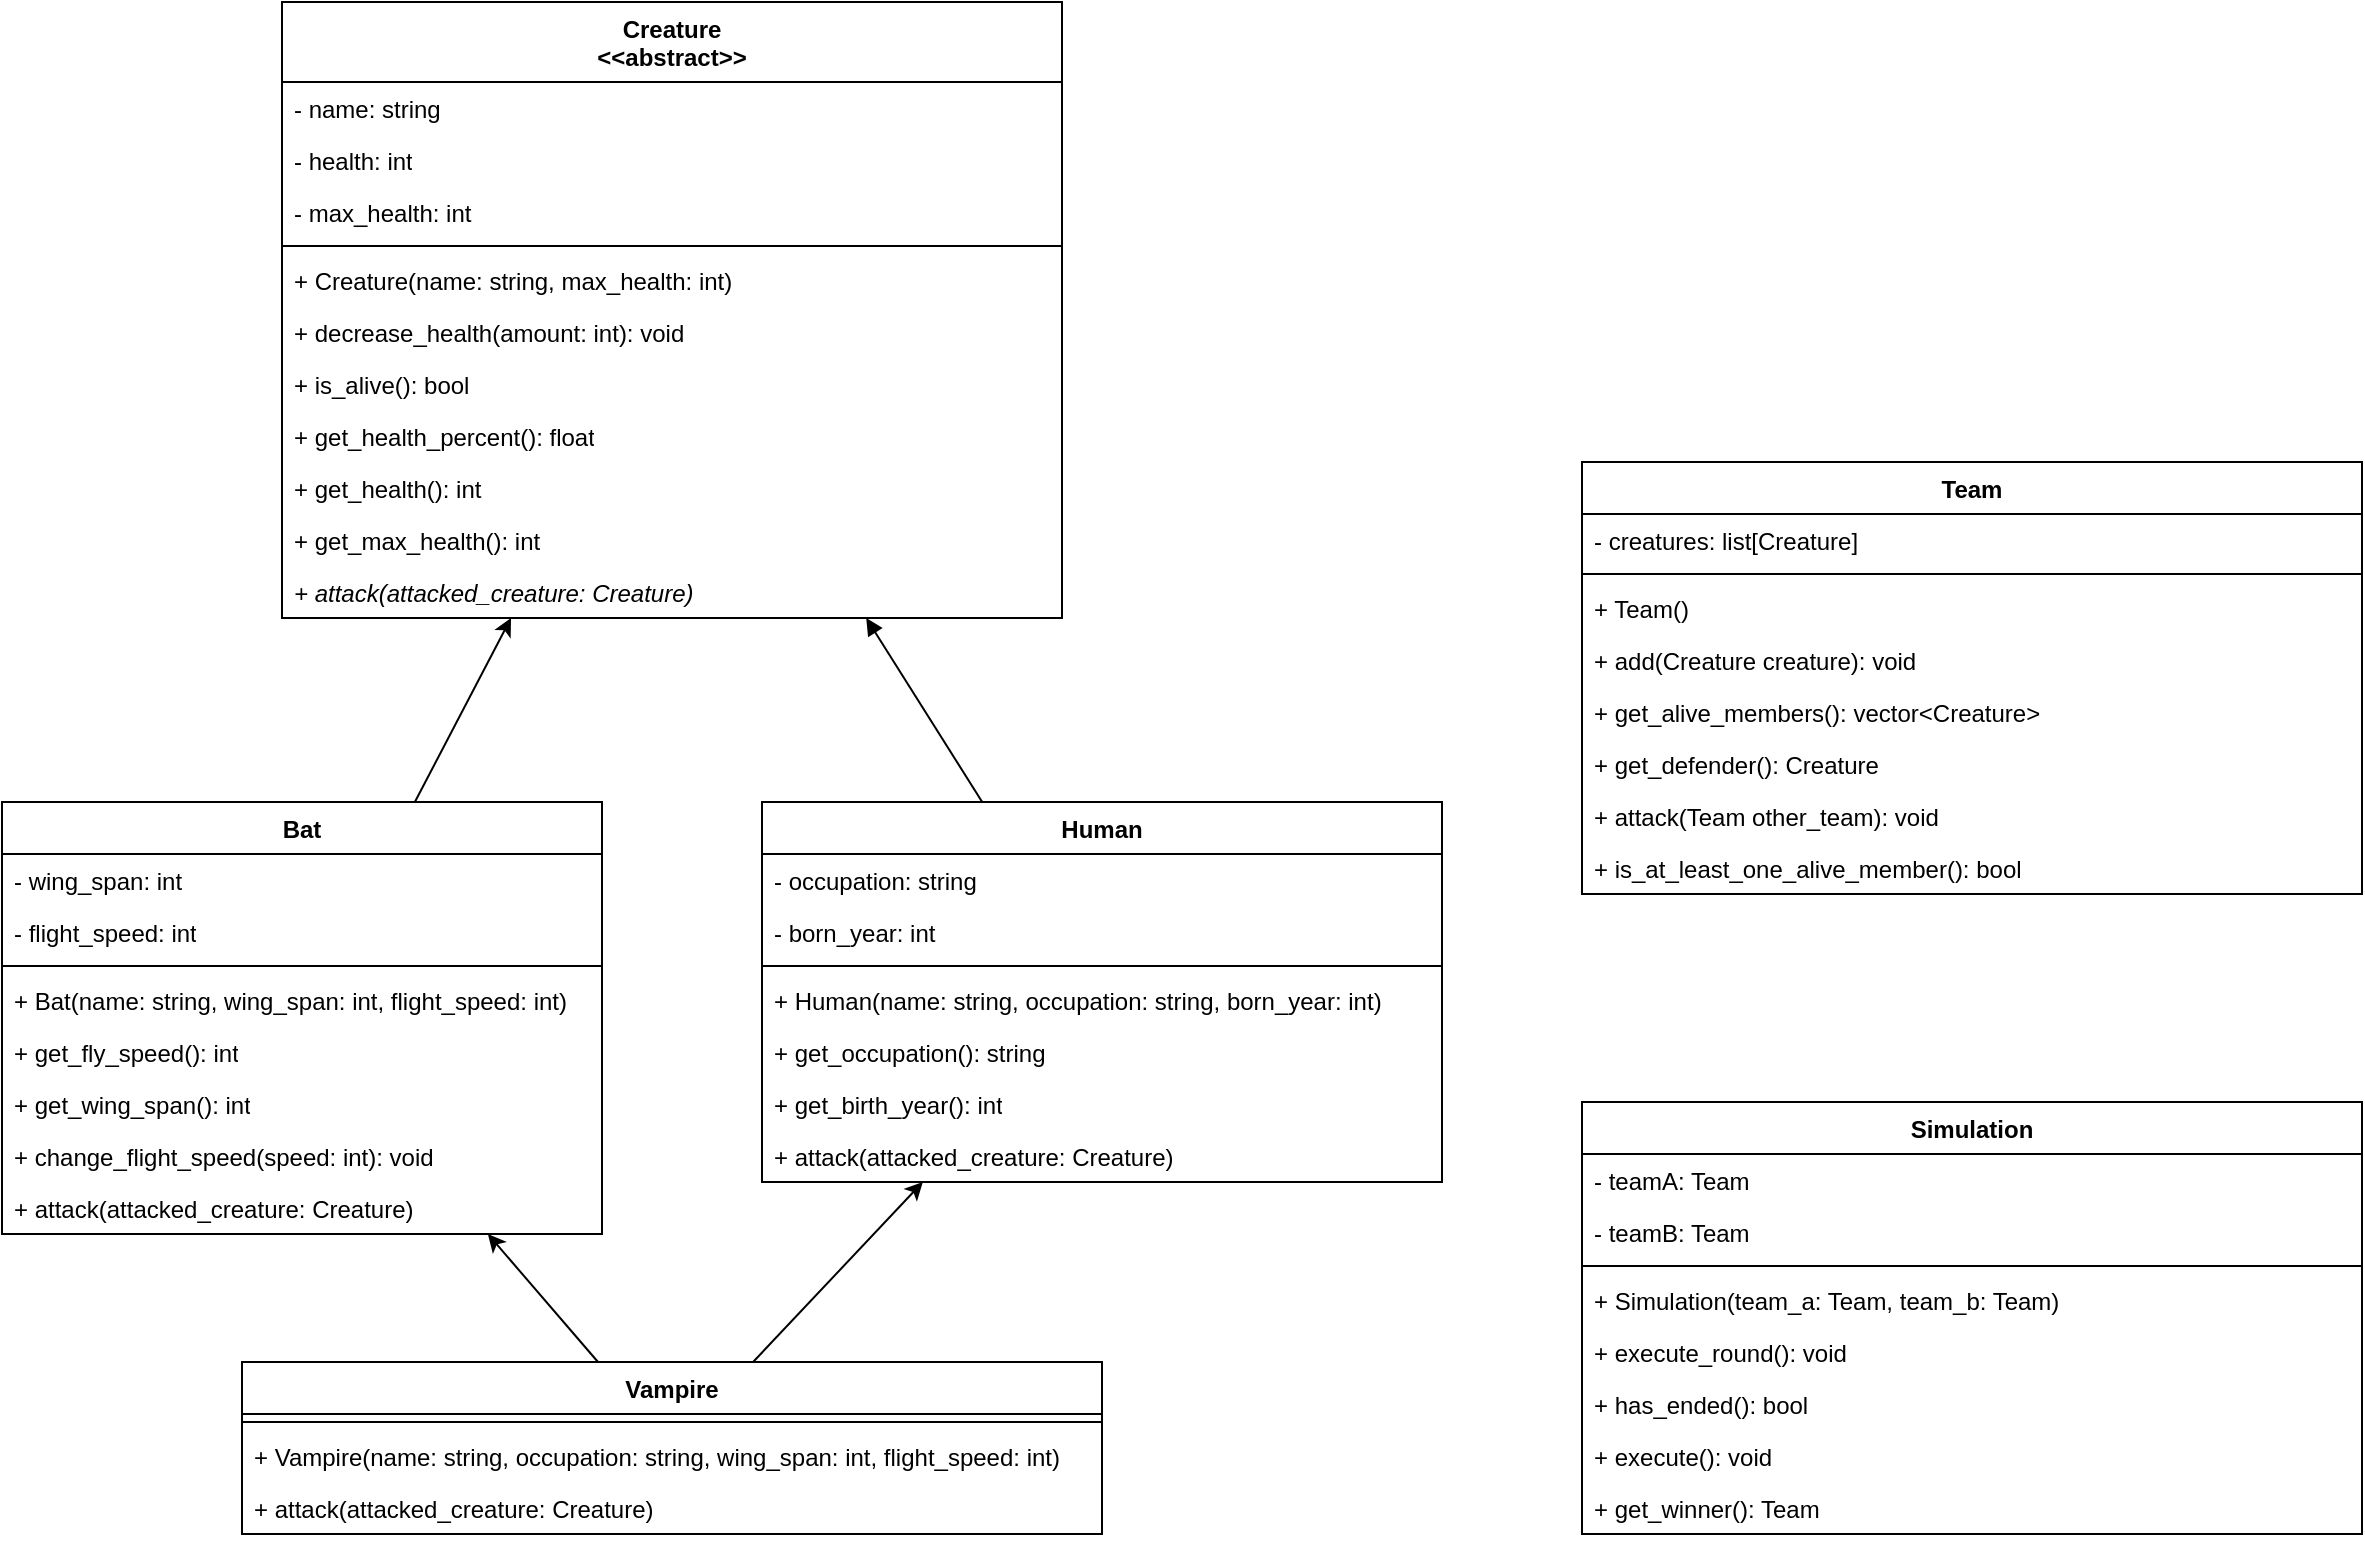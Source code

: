<mxfile version="24.3.0" type="device">
  <diagram name="Page-1" id="QstAt_iUv-jLmHuZSIRQ">
    <mxGraphModel dx="875" dy="2256" grid="1" gridSize="10" guides="1" tooltips="1" connect="1" arrows="1" fold="1" page="1" pageScale="1" pageWidth="850" pageHeight="1100" math="0" shadow="0">
      <root>
        <mxCell id="0" />
        <mxCell id="1" parent="0" />
        <mxCell id="5Migwdwcm8lPXjOvwGc1-4" value="Creature&lt;div&gt;&amp;lt;&amp;lt;abstract&amp;gt;&amp;gt;&lt;/div&gt;" style="swimlane;fontStyle=1;align=center;verticalAlign=top;childLayout=stackLayout;horizontal=1;startSize=40;horizontalStack=0;resizeParent=1;resizeParentMax=0;resizeLast=0;collapsible=1;marginBottom=0;whiteSpace=wrap;html=1;" parent="1" vertex="1">
          <mxGeometry x="200" y="-140" width="390" height="308" as="geometry" />
        </mxCell>
        <mxCell id="JTOicDsAA7wBTVZqYbhQ-10" value="- name: string" style="text;strokeColor=none;fillColor=none;align=left;verticalAlign=top;spacingLeft=4;spacingRight=4;overflow=hidden;rotatable=0;points=[[0,0.5],[1,0.5]];portConstraint=eastwest;whiteSpace=wrap;html=1;" parent="5Migwdwcm8lPXjOvwGc1-4" vertex="1">
          <mxGeometry y="40" width="390" height="26" as="geometry" />
        </mxCell>
        <mxCell id="5Migwdwcm8lPXjOvwGc1-5" value="- health: int" style="text;strokeColor=none;fillColor=none;align=left;verticalAlign=top;spacingLeft=4;spacingRight=4;overflow=hidden;rotatable=0;points=[[0,0.5],[1,0.5]];portConstraint=eastwest;whiteSpace=wrap;html=1;" parent="5Migwdwcm8lPXjOvwGc1-4" vertex="1">
          <mxGeometry y="66" width="390" height="26" as="geometry" />
        </mxCell>
        <mxCell id="JTOicDsAA7wBTVZqYbhQ-28" value="- max_health: int" style="text;strokeColor=none;fillColor=none;align=left;verticalAlign=top;spacingLeft=4;spacingRight=4;overflow=hidden;rotatable=0;points=[[0,0.5],[1,0.5]];portConstraint=eastwest;whiteSpace=wrap;html=1;" parent="5Migwdwcm8lPXjOvwGc1-4" vertex="1">
          <mxGeometry y="92" width="390" height="26" as="geometry" />
        </mxCell>
        <mxCell id="5Migwdwcm8lPXjOvwGc1-6" value="" style="line;strokeWidth=1;fillColor=none;align=left;verticalAlign=middle;spacingTop=-1;spacingLeft=3;spacingRight=3;rotatable=0;labelPosition=right;points=[];portConstraint=eastwest;strokeColor=inherit;" parent="5Migwdwcm8lPXjOvwGc1-4" vertex="1">
          <mxGeometry y="118" width="390" height="8" as="geometry" />
        </mxCell>
        <mxCell id="5Migwdwcm8lPXjOvwGc1-7" value="+ Creature(name: string,&amp;nbsp;&lt;span style=&quot;border-color: var(--border-color);&quot;&gt;max_health&lt;/span&gt;: int)" style="text;strokeColor=none;fillColor=none;align=left;verticalAlign=top;spacingLeft=4;spacingRight=4;overflow=hidden;rotatable=0;points=[[0,0.5],[1,0.5]];portConstraint=eastwest;whiteSpace=wrap;html=1;" parent="5Migwdwcm8lPXjOvwGc1-4" vertex="1">
          <mxGeometry y="126" width="390" height="26" as="geometry" />
        </mxCell>
        <mxCell id="JTOicDsAA7wBTVZqYbhQ-19" value="+ decrease_health(amount: int): void" style="text;strokeColor=none;fillColor=none;align=left;verticalAlign=top;spacingLeft=4;spacingRight=4;overflow=hidden;rotatable=0;points=[[0,0.5],[1,0.5]];portConstraint=eastwest;whiteSpace=wrap;html=1;" parent="5Migwdwcm8lPXjOvwGc1-4" vertex="1">
          <mxGeometry y="152" width="390" height="26" as="geometry" />
        </mxCell>
        <mxCell id="JTOicDsAA7wBTVZqYbhQ-27" value="+ is_alive(): bool" style="text;strokeColor=none;fillColor=none;align=left;verticalAlign=top;spacingLeft=4;spacingRight=4;overflow=hidden;rotatable=0;points=[[0,0.5],[1,0.5]];portConstraint=eastwest;whiteSpace=wrap;html=1;" parent="5Migwdwcm8lPXjOvwGc1-4" vertex="1">
          <mxGeometry y="178" width="390" height="26" as="geometry" />
        </mxCell>
        <mxCell id="-CMYz6q26D09Ii1cd2it-1" value="+ get_health_percent(): float" style="text;strokeColor=none;fillColor=none;align=left;verticalAlign=top;spacingLeft=4;spacingRight=4;overflow=hidden;rotatable=0;points=[[0,0.5],[1,0.5]];portConstraint=eastwest;whiteSpace=wrap;html=1;" vertex="1" parent="5Migwdwcm8lPXjOvwGc1-4">
          <mxGeometry y="204" width="390" height="26" as="geometry" />
        </mxCell>
        <mxCell id="JTOicDsAA7wBTVZqYbhQ-26" value="+ get_health(): int" style="text;strokeColor=none;fillColor=none;align=left;verticalAlign=top;spacingLeft=4;spacingRight=4;overflow=hidden;rotatable=0;points=[[0,0.5],[1,0.5]];portConstraint=eastwest;whiteSpace=wrap;html=1;" parent="5Migwdwcm8lPXjOvwGc1-4" vertex="1">
          <mxGeometry y="230" width="390" height="26" as="geometry" />
        </mxCell>
        <mxCell id="PLBqwa0PCcQ4UnEFB9JK-1" value="&lt;span style=&quot;font-weight: normal;&quot;&gt;+ get_max_health(): int&lt;/span&gt;" style="text;strokeColor=none;fillColor=none;align=left;verticalAlign=top;spacingLeft=4;spacingRight=4;overflow=hidden;rotatable=0;points=[[0,0.5],[1,0.5]];portConstraint=eastwest;whiteSpace=wrap;html=1;fontStyle=1" parent="5Migwdwcm8lPXjOvwGc1-4" vertex="1">
          <mxGeometry y="256" width="390" height="26" as="geometry" />
        </mxCell>
        <mxCell id="5Migwdwcm8lPXjOvwGc1-8" value="&lt;span style=&quot;font-weight: normal;&quot;&gt;&lt;i&gt;+ attack(attacked_creature: Creature)&lt;/i&gt;&lt;/span&gt;" style="text;strokeColor=none;fillColor=none;align=left;verticalAlign=top;spacingLeft=4;spacingRight=4;overflow=hidden;rotatable=0;points=[[0,0.5],[1,0.5]];portConstraint=eastwest;whiteSpace=wrap;html=1;fontStyle=1" parent="5Migwdwcm8lPXjOvwGc1-4" vertex="1">
          <mxGeometry y="282" width="390" height="26" as="geometry" />
        </mxCell>
        <mxCell id="5Migwdwcm8lPXjOvwGc1-18" style="rounded=0;orthogonalLoop=1;jettySize=auto;html=1;endArrow=block;endFill=1;" parent="1" source="5Migwdwcm8lPXjOvwGc1-9" target="5Migwdwcm8lPXjOvwGc1-4" edge="1">
          <mxGeometry relative="1" as="geometry" />
        </mxCell>
        <mxCell id="5Migwdwcm8lPXjOvwGc1-9" value="Human" style="swimlane;fontStyle=1;align=center;verticalAlign=top;childLayout=stackLayout;horizontal=1;startSize=26;horizontalStack=0;resizeParent=1;resizeParentMax=0;resizeLast=0;collapsible=1;marginBottom=0;whiteSpace=wrap;html=1;" parent="1" vertex="1">
          <mxGeometry x="440" y="260" width="340" height="190" as="geometry" />
        </mxCell>
        <mxCell id="5Migwdwcm8lPXjOvwGc1-10" value="- occupation: string" style="text;strokeColor=none;fillColor=none;align=left;verticalAlign=top;spacingLeft=4;spacingRight=4;overflow=hidden;rotatable=0;points=[[0,0.5],[1,0.5]];portConstraint=eastwest;whiteSpace=wrap;html=1;" parent="5Migwdwcm8lPXjOvwGc1-9" vertex="1">
          <mxGeometry y="26" width="340" height="26" as="geometry" />
        </mxCell>
        <mxCell id="5Migwdwcm8lPXjOvwGc1-14" value="- born_year: int" style="text;strokeColor=none;fillColor=none;align=left;verticalAlign=top;spacingLeft=4;spacingRight=4;overflow=hidden;rotatable=0;points=[[0,0.5],[1,0.5]];portConstraint=eastwest;whiteSpace=wrap;html=1;" parent="5Migwdwcm8lPXjOvwGc1-9" vertex="1">
          <mxGeometry y="52" width="340" height="26" as="geometry" />
        </mxCell>
        <mxCell id="5Migwdwcm8lPXjOvwGc1-11" value="" style="line;strokeWidth=1;fillColor=none;align=left;verticalAlign=middle;spacingTop=-1;spacingLeft=3;spacingRight=3;rotatable=0;labelPosition=right;points=[];portConstraint=eastwest;strokeColor=inherit;" parent="5Migwdwcm8lPXjOvwGc1-9" vertex="1">
          <mxGeometry y="78" width="340" height="8" as="geometry" />
        </mxCell>
        <mxCell id="5Migwdwcm8lPXjOvwGc1-12" value="+ Human(name: string, occupation: string, born_year: int)" style="text;strokeColor=none;fillColor=none;align=left;verticalAlign=top;spacingLeft=4;spacingRight=4;overflow=hidden;rotatable=0;points=[[0,0.5],[1,0.5]];portConstraint=eastwest;whiteSpace=wrap;html=1;" parent="5Migwdwcm8lPXjOvwGc1-9" vertex="1">
          <mxGeometry y="86" width="340" height="26" as="geometry" />
        </mxCell>
        <mxCell id="5Migwdwcm8lPXjOvwGc1-13" value="+ get_occupation(): string" style="text;strokeColor=none;fillColor=none;align=left;verticalAlign=top;spacingLeft=4;spacingRight=4;overflow=hidden;rotatable=0;points=[[0,0.5],[1,0.5]];portConstraint=eastwest;whiteSpace=wrap;html=1;" parent="5Migwdwcm8lPXjOvwGc1-9" vertex="1">
          <mxGeometry y="112" width="340" height="26" as="geometry" />
        </mxCell>
        <mxCell id="5Migwdwcm8lPXjOvwGc1-16" value="+&amp;nbsp;get_birth_year&lt;span style=&quot;background-color: initial;&quot;&gt;(): int&lt;/span&gt;" style="text;strokeColor=none;fillColor=none;align=left;verticalAlign=top;spacingLeft=4;spacingRight=4;overflow=hidden;rotatable=0;points=[[0,0.5],[1,0.5]];portConstraint=eastwest;whiteSpace=wrap;html=1;" parent="5Migwdwcm8lPXjOvwGc1-9" vertex="1">
          <mxGeometry y="138" width="340" height="26" as="geometry" />
        </mxCell>
        <mxCell id="JTOicDsAA7wBTVZqYbhQ-15" value="+ attack(attacked_creature: Creature)" style="text;strokeColor=none;fillColor=none;align=left;verticalAlign=top;spacingLeft=4;spacingRight=4;overflow=hidden;rotatable=0;points=[[0,0.5],[1,0.5]];portConstraint=eastwest;whiteSpace=wrap;html=1;" parent="5Migwdwcm8lPXjOvwGc1-9" vertex="1">
          <mxGeometry y="164" width="340" height="26" as="geometry" />
        </mxCell>
        <mxCell id="5Migwdwcm8lPXjOvwGc1-38" style="rounded=0;orthogonalLoop=1;jettySize=auto;html=1;" parent="1" source="5Migwdwcm8lPXjOvwGc1-19" target="5Migwdwcm8lPXjOvwGc1-4" edge="1">
          <mxGeometry relative="1" as="geometry" />
        </mxCell>
        <mxCell id="5Migwdwcm8lPXjOvwGc1-19" value="Bat" style="swimlane;fontStyle=1;align=center;verticalAlign=top;childLayout=stackLayout;horizontal=1;startSize=26;horizontalStack=0;resizeParent=1;resizeParentMax=0;resizeLast=0;collapsible=1;marginBottom=0;whiteSpace=wrap;html=1;" parent="1" vertex="1">
          <mxGeometry x="60" y="260" width="300" height="216" as="geometry" />
        </mxCell>
        <mxCell id="5Migwdwcm8lPXjOvwGc1-20" value="- wing_span: int" style="text;strokeColor=none;fillColor=none;align=left;verticalAlign=top;spacingLeft=4;spacingRight=4;overflow=hidden;rotatable=0;points=[[0,0.5],[1,0.5]];portConstraint=eastwest;whiteSpace=wrap;html=1;" parent="5Migwdwcm8lPXjOvwGc1-19" vertex="1">
          <mxGeometry y="26" width="300" height="26" as="geometry" />
        </mxCell>
        <mxCell id="5Migwdwcm8lPXjOvwGc1-21" value="- flight_speed: int" style="text;strokeColor=none;fillColor=none;align=left;verticalAlign=top;spacingLeft=4;spacingRight=4;overflow=hidden;rotatable=0;points=[[0,0.5],[1,0.5]];portConstraint=eastwest;whiteSpace=wrap;html=1;" parent="5Migwdwcm8lPXjOvwGc1-19" vertex="1">
          <mxGeometry y="52" width="300" height="26" as="geometry" />
        </mxCell>
        <mxCell id="5Migwdwcm8lPXjOvwGc1-22" value="" style="line;strokeWidth=1;fillColor=none;align=left;verticalAlign=middle;spacingTop=-1;spacingLeft=3;spacingRight=3;rotatable=0;labelPosition=right;points=[];portConstraint=eastwest;strokeColor=inherit;" parent="5Migwdwcm8lPXjOvwGc1-19" vertex="1">
          <mxGeometry y="78" width="300" height="8" as="geometry" />
        </mxCell>
        <mxCell id="5Migwdwcm8lPXjOvwGc1-23" value="+ Bat(name: string, wing_span: int, flight_speed: int)" style="text;strokeColor=none;fillColor=none;align=left;verticalAlign=top;spacingLeft=4;spacingRight=4;overflow=hidden;rotatable=0;points=[[0,0.5],[1,0.5]];portConstraint=eastwest;whiteSpace=wrap;html=1;" parent="5Migwdwcm8lPXjOvwGc1-19" vertex="1">
          <mxGeometry y="86" width="300" height="26" as="geometry" />
        </mxCell>
        <mxCell id="5Migwdwcm8lPXjOvwGc1-25" value="+ get_fly_speed(): int" style="text;strokeColor=none;fillColor=none;align=left;verticalAlign=top;spacingLeft=4;spacingRight=4;overflow=hidden;rotatable=0;points=[[0,0.5],[1,0.5]];portConstraint=eastwest;whiteSpace=wrap;html=1;" parent="5Migwdwcm8lPXjOvwGc1-19" vertex="1">
          <mxGeometry y="112" width="300" height="26" as="geometry" />
        </mxCell>
        <mxCell id="HYpsMmqq3qoeSgYdhlTg-1" value="+ get_wing_span(): int" style="text;strokeColor=none;fillColor=none;align=left;verticalAlign=top;spacingLeft=4;spacingRight=4;overflow=hidden;rotatable=0;points=[[0,0.5],[1,0.5]];portConstraint=eastwest;whiteSpace=wrap;html=1;" parent="5Migwdwcm8lPXjOvwGc1-19" vertex="1">
          <mxGeometry y="138" width="300" height="26" as="geometry" />
        </mxCell>
        <mxCell id="5Migwdwcm8lPXjOvwGc1-26" value="+ change_flight_speed(speed: int): void" style="text;strokeColor=none;fillColor=none;align=left;verticalAlign=top;spacingLeft=4;spacingRight=4;overflow=hidden;rotatable=0;points=[[0,0.5],[1,0.5]];portConstraint=eastwest;whiteSpace=wrap;html=1;" parent="5Migwdwcm8lPXjOvwGc1-19" vertex="1">
          <mxGeometry y="164" width="300" height="26" as="geometry" />
        </mxCell>
        <mxCell id="JTOicDsAA7wBTVZqYbhQ-14" value="+ attack(attacked_creature: Creature)" style="text;strokeColor=none;fillColor=none;align=left;verticalAlign=top;spacingLeft=4;spacingRight=4;overflow=hidden;rotatable=0;points=[[0,0.5],[1,0.5]];portConstraint=eastwest;whiteSpace=wrap;html=1;" parent="5Migwdwcm8lPXjOvwGc1-19" vertex="1">
          <mxGeometry y="190" width="300" height="26" as="geometry" />
        </mxCell>
        <mxCell id="5Migwdwcm8lPXjOvwGc1-36" style="rounded=0;orthogonalLoop=1;jettySize=auto;html=1;" parent="1" source="5Migwdwcm8lPXjOvwGc1-27" target="5Migwdwcm8lPXjOvwGc1-9" edge="1">
          <mxGeometry relative="1" as="geometry" />
        </mxCell>
        <mxCell id="5Migwdwcm8lPXjOvwGc1-37" style="rounded=0;orthogonalLoop=1;jettySize=auto;html=1;" parent="1" source="5Migwdwcm8lPXjOvwGc1-27" target="5Migwdwcm8lPXjOvwGc1-19" edge="1">
          <mxGeometry relative="1" as="geometry" />
        </mxCell>
        <mxCell id="5Migwdwcm8lPXjOvwGc1-27" value="Vampire" style="swimlane;fontStyle=1;align=center;verticalAlign=top;childLayout=stackLayout;horizontal=1;startSize=26;horizontalStack=0;resizeParent=1;resizeParentMax=0;resizeLast=0;collapsible=1;marginBottom=0;whiteSpace=wrap;html=1;" parent="1" vertex="1">
          <mxGeometry x="180" y="540" width="430" height="86" as="geometry" />
        </mxCell>
        <mxCell id="5Migwdwcm8lPXjOvwGc1-30" value="" style="line;strokeWidth=1;fillColor=none;align=left;verticalAlign=middle;spacingTop=-1;spacingLeft=3;spacingRight=3;rotatable=0;labelPosition=right;points=[];portConstraint=eastwest;strokeColor=inherit;" parent="5Migwdwcm8lPXjOvwGc1-27" vertex="1">
          <mxGeometry y="26" width="430" height="8" as="geometry" />
        </mxCell>
        <mxCell id="5Migwdwcm8lPXjOvwGc1-31" value="+&amp;nbsp;Vampire(name: string, occupation: string, wing_span: int, flight_speed: int)" style="text;strokeColor=none;fillColor=none;align=left;verticalAlign=top;spacingLeft=4;spacingRight=4;overflow=hidden;rotatable=0;points=[[0,0.5],[1,0.5]];portConstraint=eastwest;whiteSpace=wrap;html=1;" parent="5Migwdwcm8lPXjOvwGc1-27" vertex="1">
          <mxGeometry y="34" width="430" height="26" as="geometry" />
        </mxCell>
        <mxCell id="JTOicDsAA7wBTVZqYbhQ-16" value="+ attack(attacked_creature: Creature)" style="text;strokeColor=none;fillColor=none;align=left;verticalAlign=top;spacingLeft=4;spacingRight=4;overflow=hidden;rotatable=0;points=[[0,0.5],[1,0.5]];portConstraint=eastwest;whiteSpace=wrap;html=1;" parent="5Migwdwcm8lPXjOvwGc1-27" vertex="1">
          <mxGeometry y="60" width="430" height="26" as="geometry" />
        </mxCell>
        <mxCell id="Ocg9Glk-y3uKr-0C467c-2" value="Team" style="swimlane;fontStyle=1;align=center;verticalAlign=top;childLayout=stackLayout;horizontal=1;startSize=26;horizontalStack=0;resizeParent=1;resizeParentMax=0;resizeLast=0;collapsible=1;marginBottom=0;whiteSpace=wrap;html=1;" parent="1" vertex="1">
          <mxGeometry x="850" y="90" width="390" height="216" as="geometry" />
        </mxCell>
        <mxCell id="Ocg9Glk-y3uKr-0C467c-3" value="- creatures:&amp;nbsp;list[Creature]" style="text;strokeColor=none;fillColor=none;align=left;verticalAlign=top;spacingLeft=4;spacingRight=4;overflow=hidden;rotatable=0;points=[[0,0.5],[1,0.5]];portConstraint=eastwest;whiteSpace=wrap;html=1;" parent="Ocg9Glk-y3uKr-0C467c-2" vertex="1">
          <mxGeometry y="26" width="390" height="26" as="geometry" />
        </mxCell>
        <mxCell id="Ocg9Glk-y3uKr-0C467c-6" value="" style="line;strokeWidth=1;fillColor=none;align=left;verticalAlign=middle;spacingTop=-1;spacingLeft=3;spacingRight=3;rotatable=0;labelPosition=right;points=[];portConstraint=eastwest;strokeColor=inherit;" parent="Ocg9Glk-y3uKr-0C467c-2" vertex="1">
          <mxGeometry y="52" width="390" height="8" as="geometry" />
        </mxCell>
        <mxCell id="Ocg9Glk-y3uKr-0C467c-7" value="+ Team()" style="text;strokeColor=none;fillColor=none;align=left;verticalAlign=top;spacingLeft=4;spacingRight=4;overflow=hidden;rotatable=0;points=[[0,0.5],[1,0.5]];portConstraint=eastwest;whiteSpace=wrap;html=1;" parent="Ocg9Glk-y3uKr-0C467c-2" vertex="1">
          <mxGeometry y="60" width="390" height="26" as="geometry" />
        </mxCell>
        <mxCell id="Ocg9Glk-y3uKr-0C467c-8" value="+ add(Creature creature): void" style="text;strokeColor=none;fillColor=none;align=left;verticalAlign=top;spacingLeft=4;spacingRight=4;overflow=hidden;rotatable=0;points=[[0,0.5],[1,0.5]];portConstraint=eastwest;whiteSpace=wrap;html=1;" parent="Ocg9Glk-y3uKr-0C467c-2" vertex="1">
          <mxGeometry y="86" width="390" height="26" as="geometry" />
        </mxCell>
        <mxCell id="Ocg9Glk-y3uKr-0C467c-15" value="+ get_alive_members(): vector&amp;lt;Creature&amp;gt;" style="text;strokeColor=none;fillColor=none;align=left;verticalAlign=top;spacingLeft=4;spacingRight=4;overflow=hidden;rotatable=0;points=[[0,0.5],[1,0.5]];portConstraint=eastwest;whiteSpace=wrap;html=1;" parent="Ocg9Glk-y3uKr-0C467c-2" vertex="1">
          <mxGeometry y="112" width="390" height="26" as="geometry" />
        </mxCell>
        <mxCell id="Ocg9Glk-y3uKr-0C467c-26" value="+ get_defender(): Creature" style="text;strokeColor=none;fillColor=none;align=left;verticalAlign=top;spacingLeft=4;spacingRight=4;overflow=hidden;rotatable=0;points=[[0,0.5],[1,0.5]];portConstraint=eastwest;whiteSpace=wrap;html=1;" parent="Ocg9Glk-y3uKr-0C467c-2" vertex="1">
          <mxGeometry y="138" width="390" height="26" as="geometry" />
        </mxCell>
        <mxCell id="Ocg9Glk-y3uKr-0C467c-9" value="+ attack(Team other_team): void" style="text;strokeColor=none;fillColor=none;align=left;verticalAlign=top;spacingLeft=4;spacingRight=4;overflow=hidden;rotatable=0;points=[[0,0.5],[1,0.5]];portConstraint=eastwest;whiteSpace=wrap;html=1;" parent="Ocg9Glk-y3uKr-0C467c-2" vertex="1">
          <mxGeometry y="164" width="390" height="26" as="geometry" />
        </mxCell>
        <mxCell id="Ocg9Glk-y3uKr-0C467c-11" value="+ is_at_least_one_alive_member(): bool" style="text;strokeColor=none;fillColor=none;align=left;verticalAlign=top;spacingLeft=4;spacingRight=4;overflow=hidden;rotatable=0;points=[[0,0.5],[1,0.5]];portConstraint=eastwest;whiteSpace=wrap;html=1;" parent="Ocg9Glk-y3uKr-0C467c-2" vertex="1">
          <mxGeometry y="190" width="390" height="26" as="geometry" />
        </mxCell>
        <mxCell id="Ocg9Glk-y3uKr-0C467c-16" value="Simulation" style="swimlane;fontStyle=1;align=center;verticalAlign=top;childLayout=stackLayout;horizontal=1;startSize=26;horizontalStack=0;resizeParent=1;resizeParentMax=0;resizeLast=0;collapsible=1;marginBottom=0;whiteSpace=wrap;html=1;" parent="1" vertex="1">
          <mxGeometry x="850" y="410" width="390" height="216" as="geometry" />
        </mxCell>
        <mxCell id="Ocg9Glk-y3uKr-0C467c-17" value="- teamA: Team" style="text;strokeColor=none;fillColor=none;align=left;verticalAlign=top;spacingLeft=4;spacingRight=4;overflow=hidden;rotatable=0;points=[[0,0.5],[1,0.5]];portConstraint=eastwest;whiteSpace=wrap;html=1;" parent="Ocg9Glk-y3uKr-0C467c-16" vertex="1">
          <mxGeometry y="26" width="390" height="26" as="geometry" />
        </mxCell>
        <mxCell id="Ocg9Glk-y3uKr-0C467c-25" value="- teamB: Team" style="text;strokeColor=none;fillColor=none;align=left;verticalAlign=top;spacingLeft=4;spacingRight=4;overflow=hidden;rotatable=0;points=[[0,0.5],[1,0.5]];portConstraint=eastwest;whiteSpace=wrap;html=1;" parent="Ocg9Glk-y3uKr-0C467c-16" vertex="1">
          <mxGeometry y="52" width="390" height="26" as="geometry" />
        </mxCell>
        <mxCell id="Ocg9Glk-y3uKr-0C467c-18" value="" style="line;strokeWidth=1;fillColor=none;align=left;verticalAlign=middle;spacingTop=-1;spacingLeft=3;spacingRight=3;rotatable=0;labelPosition=right;points=[];portConstraint=eastwest;strokeColor=inherit;" parent="Ocg9Glk-y3uKr-0C467c-16" vertex="1">
          <mxGeometry y="78" width="390" height="8" as="geometry" />
        </mxCell>
        <mxCell id="Ocg9Glk-y3uKr-0C467c-19" value="+&amp;nbsp;Simulation(team_a: Team, team_b: Team)" style="text;strokeColor=none;fillColor=none;align=left;verticalAlign=top;spacingLeft=4;spacingRight=4;overflow=hidden;rotatable=0;points=[[0,0.5],[1,0.5]];portConstraint=eastwest;whiteSpace=wrap;html=1;" parent="Ocg9Glk-y3uKr-0C467c-16" vertex="1">
          <mxGeometry y="86" width="390" height="26" as="geometry" />
        </mxCell>
        <mxCell id="Ocg9Glk-y3uKr-0C467c-20" value="+ execute_round(): void" style="text;strokeColor=none;fillColor=none;align=left;verticalAlign=top;spacingLeft=4;spacingRight=4;overflow=hidden;rotatable=0;points=[[0,0.5],[1,0.5]];portConstraint=eastwest;whiteSpace=wrap;html=1;" parent="Ocg9Glk-y3uKr-0C467c-16" vertex="1">
          <mxGeometry y="112" width="390" height="26" as="geometry" />
        </mxCell>
        <mxCell id="Ocg9Glk-y3uKr-0C467c-21" value="+ has_ended(): bool" style="text;strokeColor=none;fillColor=none;align=left;verticalAlign=top;spacingLeft=4;spacingRight=4;overflow=hidden;rotatable=0;points=[[0,0.5],[1,0.5]];portConstraint=eastwest;whiteSpace=wrap;html=1;" parent="Ocg9Glk-y3uKr-0C467c-16" vertex="1">
          <mxGeometry y="138" width="390" height="26" as="geometry" />
        </mxCell>
        <mxCell id="-CMYz6q26D09Ii1cd2it-2" value="+ execute(): void" style="text;strokeColor=none;fillColor=none;align=left;verticalAlign=top;spacingLeft=4;spacingRight=4;overflow=hidden;rotatable=0;points=[[0,0.5],[1,0.5]];portConstraint=eastwest;whiteSpace=wrap;html=1;" vertex="1" parent="Ocg9Glk-y3uKr-0C467c-16">
          <mxGeometry y="164" width="390" height="26" as="geometry" />
        </mxCell>
        <mxCell id="-CMYz6q26D09Ii1cd2it-3" value="+ get_winner(): Team" style="text;strokeColor=none;fillColor=none;align=left;verticalAlign=top;spacingLeft=4;spacingRight=4;overflow=hidden;rotatable=0;points=[[0,0.5],[1,0.5]];portConstraint=eastwest;whiteSpace=wrap;html=1;" vertex="1" parent="Ocg9Glk-y3uKr-0C467c-16">
          <mxGeometry y="190" width="390" height="26" as="geometry" />
        </mxCell>
      </root>
    </mxGraphModel>
  </diagram>
</mxfile>
